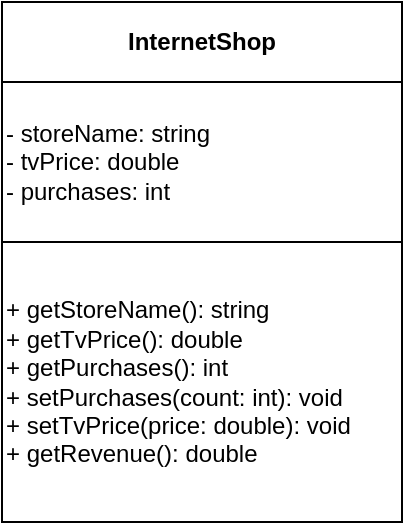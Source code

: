 <mxfile version="27.1.4">
  <diagram name="Page-1" id="UVl_Z-ogde_cfJSubMtW">
    <mxGraphModel dx="1426" dy="788" grid="1" gridSize="10" guides="1" tooltips="1" connect="1" arrows="1" fold="1" page="1" pageScale="1" pageWidth="827" pageHeight="1169" math="0" shadow="0">
      <root>
        <mxCell id="0" />
        <mxCell id="1" parent="0" />
        <mxCell id="RkUL695uQkDcAUczjcPL-4" style="edgeStyle=orthogonalEdgeStyle;rounded=0;orthogonalLoop=1;jettySize=auto;html=1;exitX=0.5;exitY=1;exitDx=0;exitDy=0;entryX=0.5;entryY=0;entryDx=0;entryDy=0;" edge="1" parent="1" source="RkUL695uQkDcAUczjcPL-1" target="RkUL695uQkDcAUczjcPL-2">
          <mxGeometry relative="1" as="geometry" />
        </mxCell>
        <mxCell id="RkUL695uQkDcAUczjcPL-1" value="InternetShop" style="shape=rectangle;whiteSpace=wrap;html=1;align=center;fontStyle=1;" vertex="1" parent="1">
          <mxGeometry x="314" y="325" width="200" height="40" as="geometry" />
        </mxCell>
        <mxCell id="RkUL695uQkDcAUczjcPL-2" value="- storeName: string&#xa;- tvPrice: double&#xa;- purchases: int" style="shape=rectangle;whiteSpace=wrap;html=1;align=left;" vertex="1" parent="1">
          <mxGeometry x="314" y="365" width="200" height="80" as="geometry" />
        </mxCell>
        <mxCell id="RkUL695uQkDcAUczjcPL-3" value="+ getStoreName(): string&#xa;+ getTvPrice(): double&#xa;+ getPurchases(): int&#xa;+ setPurchases(count: int): void&#xa;+ setTvPrice(price: double): void&#xa;+ getRevenue(): double" style="shape=rectangle;whiteSpace=wrap;html=1;align=left;" vertex="1" parent="1">
          <mxGeometry x="314" y="445" width="200" height="140" as="geometry" />
        </mxCell>
      </root>
    </mxGraphModel>
  </diagram>
</mxfile>
